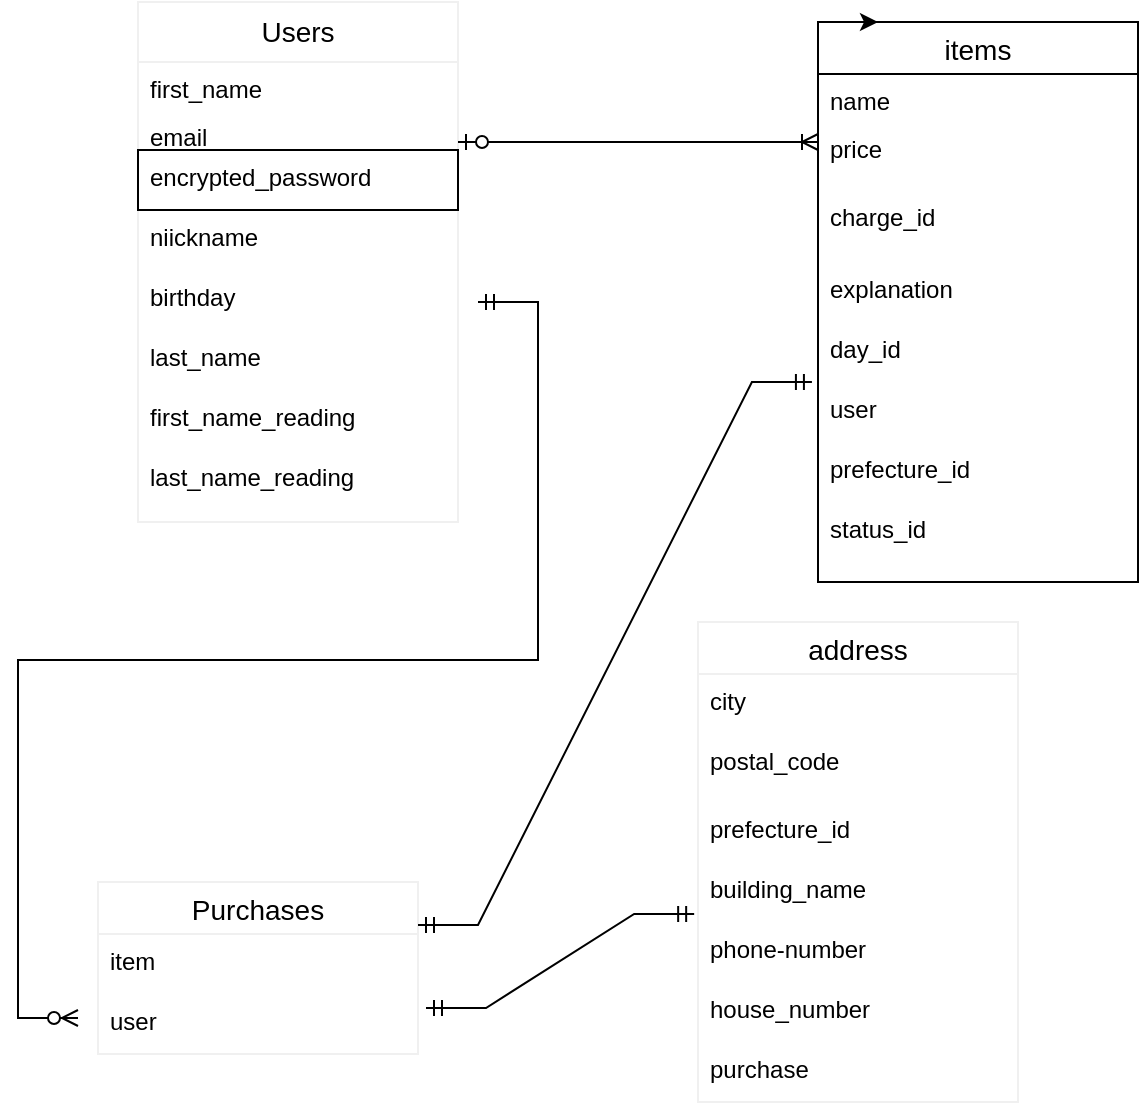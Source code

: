 <mxfile>
    <diagram id="EaTkEM5Exu-F7CQbZH9c" name="ページ1">
        <mxGraphModel dx="570" dy="570" grid="1" gridSize="10" guides="1" tooltips="1" connect="1" arrows="0" fold="1" page="1" pageScale="1" pageWidth="827" pageHeight="1169" math="0" shadow="0">
            <root>
                <mxCell id="0"/>
                <mxCell id="1" parent="0"/>
                <mxCell id="56" value="Purchases" style="swimlane;fontStyle=0;childLayout=stackLayout;horizontal=1;startSize=26;horizontalStack=0;resizeParent=1;resizeParentMax=0;resizeLast=0;collapsible=1;marginBottom=0;align=center;fontSize=14;strokeColor=#F0F0F0;strokeWidth=1;fillColor=none;" vertex="1" parent="1">
                    <mxGeometry x="80" y="530" width="160" height="86" as="geometry"/>
                </mxCell>
                <mxCell id="57" value="item" style="text;strokeColor=none;fillColor=none;spacingLeft=4;spacingRight=4;overflow=hidden;rotatable=0;points=[[0,0.5],[1,0.5]];portConstraint=eastwest;fontSize=12;" vertex="1" parent="56">
                    <mxGeometry y="26" width="160" height="30" as="geometry"/>
                </mxCell>
                <mxCell id="90" value="user&#10;" style="text;strokeColor=none;fillColor=none;spacingLeft=4;spacingRight=4;overflow=hidden;rotatable=0;points=[[0,0.5],[1,0.5]];portConstraint=eastwest;fontSize=12;labelBackgroundColor=default;" vertex="1" parent="56">
                    <mxGeometry y="56" width="160" height="30" as="geometry"/>
                </mxCell>
                <mxCell id="60" value="address" style="swimlane;fontStyle=0;childLayout=stackLayout;horizontal=1;startSize=26;horizontalStack=0;resizeParent=1;resizeParentMax=0;resizeLast=0;collapsible=1;marginBottom=0;align=center;fontSize=14;strokeColor=#F0F0F0;strokeWidth=1;fillColor=none;" vertex="1" parent="1">
                    <mxGeometry x="380" y="400" width="160" height="240" as="geometry"/>
                </mxCell>
                <mxCell id="130" value="city&#10;" style="text;strokeColor=none;fillColor=none;spacingLeft=4;spacingRight=4;overflow=hidden;rotatable=0;points=[[0,0.5],[1,0.5]];portConstraint=eastwest;fontSize=12;labelBackgroundColor=default;" vertex="1" parent="60">
                    <mxGeometry y="26" width="160" height="30" as="geometry"/>
                </mxCell>
                <mxCell id="61" value="postal_code" style="text;strokeColor=none;fillColor=none;spacingLeft=4;spacingRight=4;overflow=hidden;rotatable=0;points=[[0,0.5],[1,0.5]];portConstraint=eastwest;fontSize=12;" vertex="1" parent="60">
                    <mxGeometry y="56" width="160" height="34" as="geometry"/>
                </mxCell>
                <mxCell id="132" value="prefecture_id&#10;" style="text;strokeColor=none;fillColor=none;spacingLeft=4;spacingRight=4;overflow=hidden;rotatable=0;points=[[0,0.5],[1,0.5]];portConstraint=eastwest;fontSize=12;labelBackgroundColor=default;" vertex="1" parent="60">
                    <mxGeometry y="90" width="160" height="30" as="geometry"/>
                </mxCell>
                <mxCell id="129" value="building_name" style="text;strokeColor=none;fillColor=none;spacingLeft=4;spacingRight=4;overflow=hidden;rotatable=0;points=[[0,0.5],[1,0.5]];portConstraint=eastwest;fontSize=12;labelBackgroundColor=default;" vertex="1" parent="60">
                    <mxGeometry y="120" width="160" height="30" as="geometry"/>
                </mxCell>
                <mxCell id="140" value="phone-number" style="text;strokeColor=none;fillColor=none;spacingLeft=4;spacingRight=4;overflow=hidden;rotatable=0;points=[[0,0.5],[1,0.5]];portConstraint=eastwest;fontSize=12;labelBackgroundColor=default;" vertex="1" parent="60">
                    <mxGeometry y="150" width="160" height="30" as="geometry"/>
                </mxCell>
                <mxCell id="63" value="house_number" style="text;strokeColor=none;fillColor=none;spacingLeft=4;spacingRight=4;overflow=hidden;rotatable=0;points=[[0,0.5],[1,0.5]];portConstraint=eastwest;fontSize=12;" vertex="1" parent="60">
                    <mxGeometry y="180" width="160" height="30" as="geometry"/>
                </mxCell>
                <mxCell id="146" value="purchase" style="text;strokeColor=none;fillColor=none;spacingLeft=4;spacingRight=4;overflow=hidden;rotatable=0;points=[[0,0.5],[1,0.5]];portConstraint=eastwest;fontSize=12;labelBackgroundColor=default;" vertex="1" parent="60">
                    <mxGeometry y="210" width="160" height="30" as="geometry"/>
                </mxCell>
                <mxCell id="66" value="Users&#10;" style="swimlane;fontStyle=0;childLayout=stackLayout;horizontal=1;startSize=30;horizontalStack=0;resizeParent=1;resizeParentMax=0;resizeLast=0;collapsible=1;marginBottom=0;align=center;fontSize=14;strokeColor=#F0F0F0;strokeWidth=1;fillColor=none;verticalAlign=top;" vertex="1" parent="1">
                    <mxGeometry x="100" y="90" width="160" height="260" as="geometry"/>
                </mxCell>
                <mxCell id="67" value="first_name" style="text;strokeColor=none;fillColor=none;spacingLeft=4;spacingRight=4;overflow=hidden;rotatable=0;points=[[0,0.5],[1,0.5]];portConstraint=eastwest;fontSize=12;" vertex="1" parent="66">
                    <mxGeometry y="30" width="160" height="24" as="geometry"/>
                </mxCell>
                <mxCell id="68" value="email" style="text;strokeColor=none;fillColor=none;spacingLeft=4;spacingRight=4;overflow=hidden;rotatable=0;points=[[0,0.5],[1,0.5]];portConstraint=eastwest;fontSize=12;" vertex="1" parent="66">
                    <mxGeometry y="54" width="160" height="20" as="geometry"/>
                </mxCell>
                <mxCell id="124" value="encrypted_password" style="text;strokeColor=default;fillColor=none;spacingLeft=4;spacingRight=4;overflow=hidden;rotatable=0;points=[[0,0.5],[1,0.5]];portConstraint=eastwest;fontSize=12;verticalAlign=top;" vertex="1" parent="66">
                    <mxGeometry y="74" width="160" height="30" as="geometry"/>
                </mxCell>
                <mxCell id="91" value="niickname" style="text;strokeColor=none;fillColor=none;spacingLeft=4;spacingRight=4;overflow=hidden;rotatable=0;points=[[0,0.5],[1,0.5]];portConstraint=eastwest;fontSize=12;labelBackgroundColor=default;" vertex="1" parent="66">
                    <mxGeometry y="104" width="160" height="30" as="geometry"/>
                </mxCell>
                <mxCell id="94" value="birthday" style="text;strokeColor=none;fillColor=none;spacingLeft=4;spacingRight=4;overflow=hidden;rotatable=0;points=[[0,0.5],[1,0.5]];portConstraint=eastwest;fontSize=12;labelBackgroundColor=default;" vertex="1" parent="66">
                    <mxGeometry y="134" width="160" height="30" as="geometry"/>
                </mxCell>
                <mxCell id="123" value="last_name&#10;" style="text;strokeColor=none;fillColor=none;spacingLeft=4;spacingRight=4;overflow=hidden;rotatable=0;points=[[0,0.5],[1,0.5]];portConstraint=eastwest;fontSize=12;labelBackgroundColor=default;" vertex="1" parent="66">
                    <mxGeometry y="164" width="160" height="30" as="geometry"/>
                </mxCell>
                <mxCell id="122" value="first_name_reading" style="text;strokeColor=none;fillColor=none;spacingLeft=4;spacingRight=4;overflow=hidden;rotatable=0;points=[[0,0.5],[1,0.5]];portConstraint=eastwest;fontSize=12;labelBackgroundColor=default;" vertex="1" parent="66">
                    <mxGeometry y="194" width="160" height="30" as="geometry"/>
                </mxCell>
                <mxCell id="120" value="last_name_reading" style="text;strokeColor=none;fillColor=none;spacingLeft=4;spacingRight=4;overflow=hidden;rotatable=0;points=[[0,0.5],[1,0.5]];portConstraint=eastwest;fontSize=12;labelBackgroundColor=default;" vertex="1" parent="66">
                    <mxGeometry y="224" width="160" height="36" as="geometry"/>
                </mxCell>
                <mxCell id="86" value="" style="edgeStyle=entityRelationEdgeStyle;fontSize=12;html=1;endArrow=ERoneToMany;startArrow=ERzeroToOne;entryX=0;entryY=0.5;entryDx=0;entryDy=0;" edge="1" parent="1">
                    <mxGeometry width="100" height="100" relative="1" as="geometry">
                        <mxPoint x="260" y="160" as="sourcePoint"/>
                        <mxPoint x="440" y="160" as="targetPoint"/>
                    </mxGeometry>
                </mxCell>
                <mxCell id="134" style="edgeStyle=none;rounded=0;html=1;exitX=0;exitY=0;exitDx=0;exitDy=0;targetPerimeterSpacing=1;" edge="1" parent="1" source="101">
                    <mxGeometry relative="1" as="geometry">
                        <mxPoint x="470" y="100" as="targetPoint"/>
                    </mxGeometry>
                </mxCell>
                <mxCell id="101" value="items" style="swimlane;fontStyle=0;childLayout=stackLayout;horizontal=1;startSize=26;horizontalStack=0;resizeParent=1;resizeParentMax=0;resizeLast=0;collapsible=1;marginBottom=0;align=center;fontSize=14;labelBackgroundColor=default;strokeColor=default;strokeWidth=1;fillColor=none;" vertex="1" parent="1">
                    <mxGeometry x="440" y="100" width="160" height="280" as="geometry"/>
                </mxCell>
                <mxCell id="102" value="name" style="text;strokeColor=none;fillColor=none;spacingLeft=4;spacingRight=4;overflow=hidden;rotatable=0;points=[[0,0.5],[1,0.5]];portConstraint=eastwest;fontSize=12;labelBackgroundColor=default;" vertex="1" parent="101">
                    <mxGeometry y="26" width="160" height="24" as="geometry"/>
                </mxCell>
                <mxCell id="104" value="price" style="text;strokeColor=none;fillColor=none;spacingLeft=4;spacingRight=4;overflow=hidden;rotatable=0;points=[[0,0.5],[1,0.5]];portConstraint=eastwest;fontSize=12;labelBackgroundColor=default;" vertex="1" parent="101">
                    <mxGeometry y="50" width="160" height="34" as="geometry"/>
                </mxCell>
                <mxCell id="105" value="charge_id&#10;" style="text;strokeColor=none;fillColor=none;spacingLeft=4;spacingRight=4;overflow=hidden;rotatable=0;points=[[0,0.5],[1,0.5]];portConstraint=eastwest;fontSize=12;labelBackgroundColor=default;" vertex="1" parent="101">
                    <mxGeometry y="84" width="160" height="36" as="geometry"/>
                </mxCell>
                <mxCell id="135" value="explanation" style="text;strokeColor=none;fillColor=none;spacingLeft=4;spacingRight=4;overflow=hidden;rotatable=0;points=[[0,0.5],[1,0.5]];portConstraint=eastwest;fontSize=12;labelBackgroundColor=default;" vertex="1" parent="101">
                    <mxGeometry y="120" width="160" height="30" as="geometry"/>
                </mxCell>
                <mxCell id="136" value="day_id" style="text;strokeColor=none;fillColor=none;spacingLeft=4;spacingRight=4;overflow=hidden;rotatable=0;points=[[0,0.5],[1,0.5]];portConstraint=eastwest;fontSize=12;labelBackgroundColor=default;" vertex="1" parent="101">
                    <mxGeometry y="150" width="160" height="30" as="geometry"/>
                </mxCell>
                <mxCell id="137" value="user" style="text;strokeColor=none;fillColor=none;spacingLeft=4;spacingRight=4;overflow=hidden;rotatable=0;points=[[0,0.5],[1,0.5]];portConstraint=eastwest;fontSize=12;labelBackgroundColor=default;" vertex="1" parent="101">
                    <mxGeometry y="180" width="160" height="30" as="geometry"/>
                </mxCell>
                <mxCell id="139" value="prefecture_id" style="text;strokeColor=none;fillColor=none;spacingLeft=4;spacingRight=4;overflow=hidden;rotatable=0;points=[[0,0.5],[1,0.5]];portConstraint=eastwest;fontSize=12;labelBackgroundColor=default;" vertex="1" parent="101">
                    <mxGeometry y="210" width="160" height="30" as="geometry"/>
                </mxCell>
                <mxCell id="126" value="status_id" style="text;strokeColor=none;fillColor=none;spacingLeft=4;spacingRight=4;overflow=hidden;rotatable=0;points=[[0,0.5],[1,0.5]];portConstraint=eastwest;fontSize=12;labelBackgroundColor=default;" vertex="1" parent="101">
                    <mxGeometry y="240" width="160" height="40" as="geometry"/>
                </mxCell>
                <mxCell id="110" value="" style="edgeStyle=entityRelationEdgeStyle;fontSize=12;html=1;endArrow=ERmandOne;startArrow=ERmandOne;rounded=0;entryX=-0.012;entryY=0.867;entryDx=0;entryDy=0;exitX=1.025;exitY=0.233;exitDx=0;exitDy=0;exitPerimeter=0;entryPerimeter=0;" edge="1" parent="1" source="90" target="129">
                    <mxGeometry width="100" height="100" relative="1" as="geometry">
                        <mxPoint x="240" y="610" as="sourcePoint"/>
                        <mxPoint x="480" y="715" as="targetPoint"/>
                    </mxGeometry>
                </mxCell>
                <mxCell id="115" value="" style="edgeStyle=entityRelationEdgeStyle;fontSize=12;html=1;endArrow=ERzeroToMany;startArrow=ERmandOne;targetPerimeterSpacing=1;rounded=0;" edge="1" parent="1">
                    <mxGeometry width="100" height="100" relative="1" as="geometry">
                        <mxPoint x="270" y="240" as="sourcePoint"/>
                        <mxPoint x="70" y="598" as="targetPoint"/>
                    </mxGeometry>
                </mxCell>
                <mxCell id="117" value="" style="edgeStyle=entityRelationEdgeStyle;fontSize=12;html=1;endArrow=ERmandOne;startArrow=ERmandOne;rounded=0;targetPerimeterSpacing=1;exitX=1;exitY=0.25;exitDx=0;exitDy=0;entryX=-0.019;entryY=0.933;entryDx=0;entryDy=0;entryPerimeter=0;" edge="1" parent="1" source="56">
                    <mxGeometry width="100" height="100" relative="1" as="geometry">
                        <mxPoint x="240" y="551" as="sourcePoint"/>
                        <mxPoint x="436.96" y="279.99" as="targetPoint"/>
                    </mxGeometry>
                </mxCell>
            </root>
        </mxGraphModel>
    </diagram>
</mxfile>